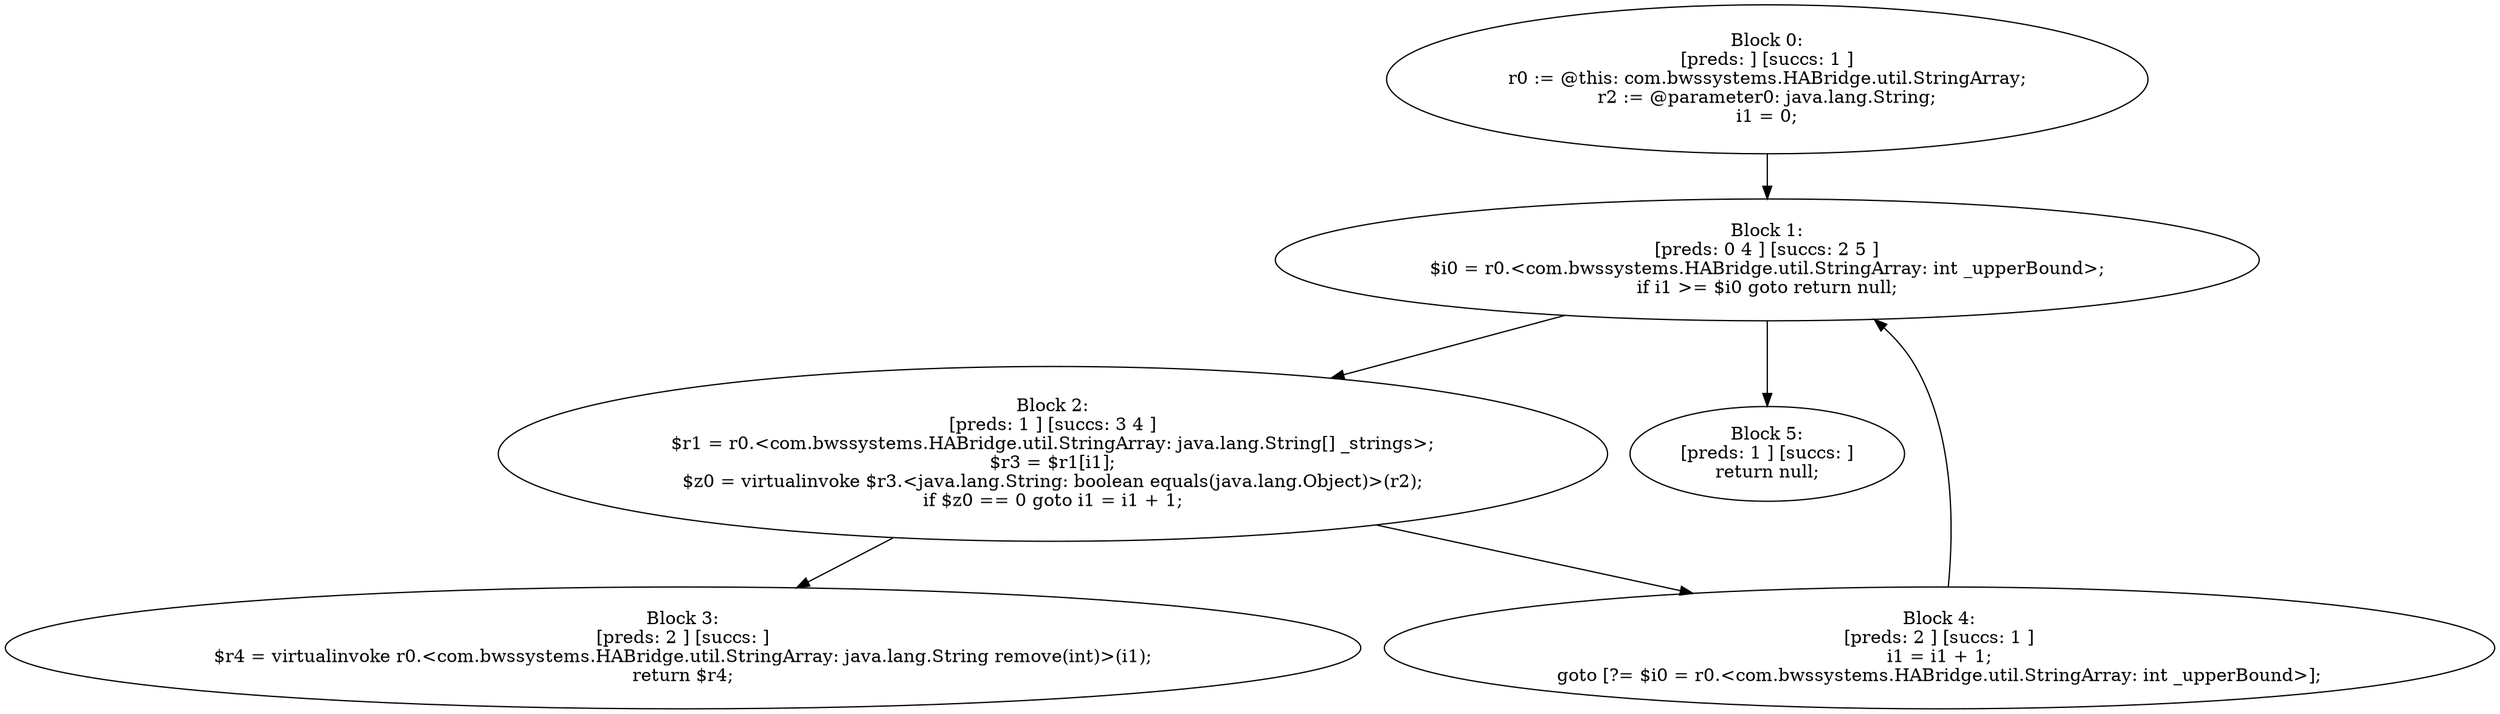 digraph "unitGraph" {
    "Block 0:
[preds: ] [succs: 1 ]
r0 := @this: com.bwssystems.HABridge.util.StringArray;
r2 := @parameter0: java.lang.String;
i1 = 0;
"
    "Block 1:
[preds: 0 4 ] [succs: 2 5 ]
$i0 = r0.<com.bwssystems.HABridge.util.StringArray: int _upperBound>;
if i1 >= $i0 goto return null;
"
    "Block 2:
[preds: 1 ] [succs: 3 4 ]
$r1 = r0.<com.bwssystems.HABridge.util.StringArray: java.lang.String[] _strings>;
$r3 = $r1[i1];
$z0 = virtualinvoke $r3.<java.lang.String: boolean equals(java.lang.Object)>(r2);
if $z0 == 0 goto i1 = i1 + 1;
"
    "Block 3:
[preds: 2 ] [succs: ]
$r4 = virtualinvoke r0.<com.bwssystems.HABridge.util.StringArray: java.lang.String remove(int)>(i1);
return $r4;
"
    "Block 4:
[preds: 2 ] [succs: 1 ]
i1 = i1 + 1;
goto [?= $i0 = r0.<com.bwssystems.HABridge.util.StringArray: int _upperBound>];
"
    "Block 5:
[preds: 1 ] [succs: ]
return null;
"
    "Block 0:
[preds: ] [succs: 1 ]
r0 := @this: com.bwssystems.HABridge.util.StringArray;
r2 := @parameter0: java.lang.String;
i1 = 0;
"->"Block 1:
[preds: 0 4 ] [succs: 2 5 ]
$i0 = r0.<com.bwssystems.HABridge.util.StringArray: int _upperBound>;
if i1 >= $i0 goto return null;
";
    "Block 1:
[preds: 0 4 ] [succs: 2 5 ]
$i0 = r0.<com.bwssystems.HABridge.util.StringArray: int _upperBound>;
if i1 >= $i0 goto return null;
"->"Block 2:
[preds: 1 ] [succs: 3 4 ]
$r1 = r0.<com.bwssystems.HABridge.util.StringArray: java.lang.String[] _strings>;
$r3 = $r1[i1];
$z0 = virtualinvoke $r3.<java.lang.String: boolean equals(java.lang.Object)>(r2);
if $z0 == 0 goto i1 = i1 + 1;
";
    "Block 1:
[preds: 0 4 ] [succs: 2 5 ]
$i0 = r0.<com.bwssystems.HABridge.util.StringArray: int _upperBound>;
if i1 >= $i0 goto return null;
"->"Block 5:
[preds: 1 ] [succs: ]
return null;
";
    "Block 2:
[preds: 1 ] [succs: 3 4 ]
$r1 = r0.<com.bwssystems.HABridge.util.StringArray: java.lang.String[] _strings>;
$r3 = $r1[i1];
$z0 = virtualinvoke $r3.<java.lang.String: boolean equals(java.lang.Object)>(r2);
if $z0 == 0 goto i1 = i1 + 1;
"->"Block 3:
[preds: 2 ] [succs: ]
$r4 = virtualinvoke r0.<com.bwssystems.HABridge.util.StringArray: java.lang.String remove(int)>(i1);
return $r4;
";
    "Block 2:
[preds: 1 ] [succs: 3 4 ]
$r1 = r0.<com.bwssystems.HABridge.util.StringArray: java.lang.String[] _strings>;
$r3 = $r1[i1];
$z0 = virtualinvoke $r3.<java.lang.String: boolean equals(java.lang.Object)>(r2);
if $z0 == 0 goto i1 = i1 + 1;
"->"Block 4:
[preds: 2 ] [succs: 1 ]
i1 = i1 + 1;
goto [?= $i0 = r0.<com.bwssystems.HABridge.util.StringArray: int _upperBound>];
";
    "Block 4:
[preds: 2 ] [succs: 1 ]
i1 = i1 + 1;
goto [?= $i0 = r0.<com.bwssystems.HABridge.util.StringArray: int _upperBound>];
"->"Block 1:
[preds: 0 4 ] [succs: 2 5 ]
$i0 = r0.<com.bwssystems.HABridge.util.StringArray: int _upperBound>;
if i1 >= $i0 goto return null;
";
}
